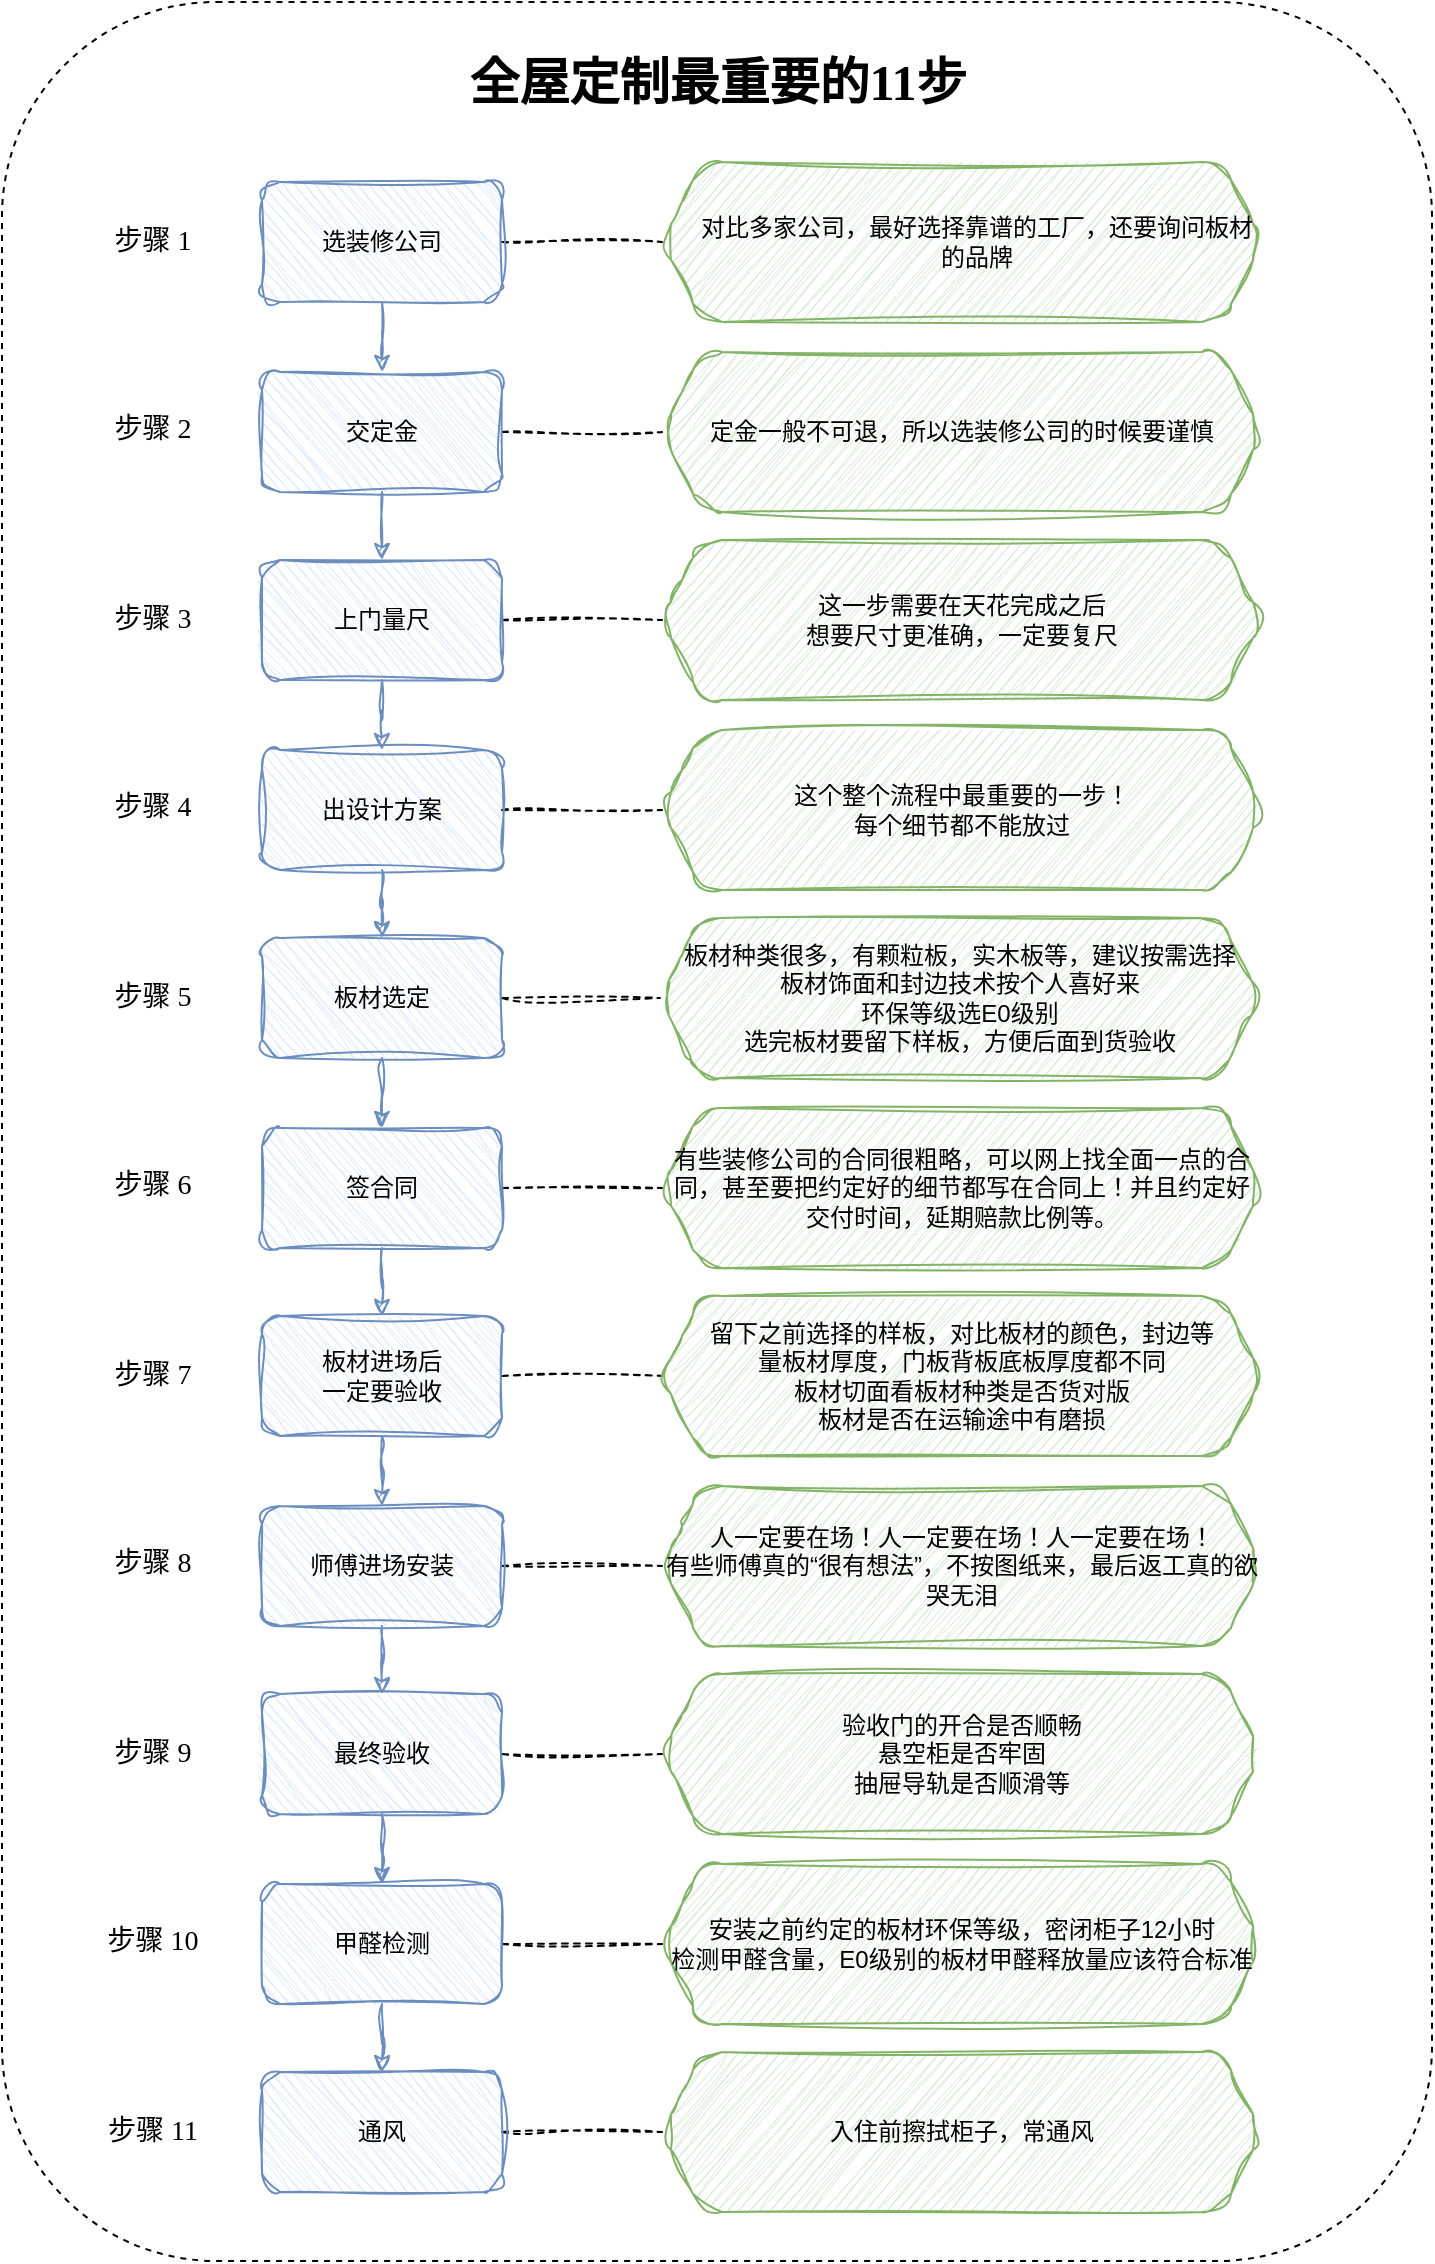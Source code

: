 <mxfile version="21.7.5" type="github">
  <diagram name="Page-1" id="AOEZhsFo3bDTTdRkhpfu">
    <mxGraphModel dx="1590" dy="2180" grid="1" gridSize="10" guides="1" tooltips="1" connect="1" arrows="1" fold="1" page="1" pageScale="1" pageWidth="850" pageHeight="1100" math="0" shadow="0">
      <root>
        <mxCell id="0" />
        <mxCell id="1" parent="0" />
        <mxCell id="BMgH8p3W_9_EgIB9k5e4-91" value="" style="rounded=1;whiteSpace=wrap;html=1;dashed=1;" vertex="1" parent="1">
          <mxGeometry x="40" y="-90" width="715" height="1129.5" as="geometry" />
        </mxCell>
        <mxCell id="BMgH8p3W_9_EgIB9k5e4-33" style="edgeStyle=orthogonalEdgeStyle;rounded=0;orthogonalLoop=1;jettySize=auto;html=1;exitX=0.5;exitY=1;exitDx=0;exitDy=0;entryX=0.5;entryY=0;entryDx=0;entryDy=0;sketch=1;curveFitting=1;jiggle=2;shadow=0;fillColor=#dae8fc;strokeColor=#6c8ebf;" edge="1" parent="1" source="BMgH8p3W_9_EgIB9k5e4-3" target="BMgH8p3W_9_EgIB9k5e4-4">
          <mxGeometry relative="1" as="geometry" />
        </mxCell>
        <mxCell id="BMgH8p3W_9_EgIB9k5e4-53" value="" style="edgeStyle=orthogonalEdgeStyle;rounded=0;orthogonalLoop=1;jettySize=auto;html=1;sketch=1;curveFitting=1;jiggle=2;endArrow=none;endFill=0;dashed=1;" edge="1" parent="1" source="BMgH8p3W_9_EgIB9k5e4-3" target="BMgH8p3W_9_EgIB9k5e4-52">
          <mxGeometry relative="1" as="geometry" />
        </mxCell>
        <mxCell id="BMgH8p3W_9_EgIB9k5e4-3" value="交定金" style="rounded=1;whiteSpace=wrap;html=1;sketch=1;curveFitting=1;jiggle=2;flipV=0;flipH=1;shadow=0;fillColor=#dae8fc;strokeColor=#6c8ebf;" vertex="1" parent="1">
          <mxGeometry x="170" y="95" width="120" height="60" as="geometry" />
        </mxCell>
        <mxCell id="BMgH8p3W_9_EgIB9k5e4-7" value="" style="edgeStyle=orthogonalEdgeStyle;rounded=0;orthogonalLoop=1;jettySize=auto;html=1;sketch=1;curveFitting=1;jiggle=2;shadow=0;fillColor=#dae8fc;strokeColor=#6c8ebf;" edge="1" parent="1" source="BMgH8p3W_9_EgIB9k5e4-4" target="BMgH8p3W_9_EgIB9k5e4-6">
          <mxGeometry relative="1" as="geometry" />
        </mxCell>
        <mxCell id="BMgH8p3W_9_EgIB9k5e4-72" value="" style="edgeStyle=orthogonalEdgeStyle;rounded=0;orthogonalLoop=1;jettySize=auto;html=1;sketch=1;curveFitting=1;jiggle=2;endArrow=none;endFill=0;dashed=1;" edge="1" parent="1" source="BMgH8p3W_9_EgIB9k5e4-4" target="BMgH8p3W_9_EgIB9k5e4-55">
          <mxGeometry relative="1" as="geometry" />
        </mxCell>
        <mxCell id="BMgH8p3W_9_EgIB9k5e4-4" value="上门量尺" style="rounded=1;whiteSpace=wrap;html=1;sketch=1;curveFitting=1;jiggle=2;flipV=0;flipH=1;shadow=0;fillColor=#dae8fc;strokeColor=#6c8ebf;" vertex="1" parent="1">
          <mxGeometry x="170" y="189" width="120" height="60" as="geometry" />
        </mxCell>
        <mxCell id="BMgH8p3W_9_EgIB9k5e4-9" value="" style="edgeStyle=orthogonalEdgeStyle;rounded=0;orthogonalLoop=1;jettySize=auto;html=1;sketch=1;curveFitting=1;jiggle=2;shadow=0;fillColor=#dae8fc;strokeColor=#6c8ebf;" edge="1" parent="1" source="BMgH8p3W_9_EgIB9k5e4-6" target="BMgH8p3W_9_EgIB9k5e4-8">
          <mxGeometry relative="1" as="geometry" />
        </mxCell>
        <mxCell id="BMgH8p3W_9_EgIB9k5e4-73" value="" style="edgeStyle=orthogonalEdgeStyle;rounded=0;orthogonalLoop=1;jettySize=auto;html=1;sketch=1;curveFitting=1;jiggle=2;endArrow=none;endFill=0;dashed=1;" edge="1" parent="1" source="BMgH8p3W_9_EgIB9k5e4-6" target="BMgH8p3W_9_EgIB9k5e4-56">
          <mxGeometry relative="1" as="geometry" />
        </mxCell>
        <mxCell id="BMgH8p3W_9_EgIB9k5e4-6" value="出设计方案" style="rounded=1;whiteSpace=wrap;html=1;sketch=1;curveFitting=1;jiggle=2;flipV=0;flipH=1;shadow=0;fillColor=#dae8fc;strokeColor=#6c8ebf;" vertex="1" parent="1">
          <mxGeometry x="170" y="284" width="120" height="60" as="geometry" />
        </mxCell>
        <mxCell id="BMgH8p3W_9_EgIB9k5e4-11" value="" style="edgeStyle=orthogonalEdgeStyle;rounded=0;orthogonalLoop=1;jettySize=auto;html=1;sketch=1;curveFitting=1;jiggle=2;shadow=0;fillColor=#dae8fc;strokeColor=#6c8ebf;" edge="1" parent="1" source="BMgH8p3W_9_EgIB9k5e4-8" target="BMgH8p3W_9_EgIB9k5e4-10">
          <mxGeometry relative="1" as="geometry" />
        </mxCell>
        <mxCell id="BMgH8p3W_9_EgIB9k5e4-74" value="" style="edgeStyle=orthogonalEdgeStyle;rounded=0;orthogonalLoop=1;jettySize=auto;html=1;sketch=1;curveFitting=1;jiggle=2;endArrow=none;endFill=0;dashed=1;" edge="1" parent="1" source="BMgH8p3W_9_EgIB9k5e4-8" target="BMgH8p3W_9_EgIB9k5e4-57">
          <mxGeometry relative="1" as="geometry" />
        </mxCell>
        <mxCell id="BMgH8p3W_9_EgIB9k5e4-8" value="板材选定" style="rounded=1;whiteSpace=wrap;html=1;sketch=1;curveFitting=1;jiggle=2;flipV=0;flipH=1;shadow=0;fillColor=#dae8fc;strokeColor=#6c8ebf;" vertex="1" parent="1">
          <mxGeometry x="170" y="378" width="120" height="60" as="geometry" />
        </mxCell>
        <mxCell id="BMgH8p3W_9_EgIB9k5e4-13" value="" style="edgeStyle=orthogonalEdgeStyle;rounded=0;orthogonalLoop=1;jettySize=auto;html=1;sketch=1;curveFitting=1;jiggle=2;shadow=0;fillColor=#dae8fc;strokeColor=#6c8ebf;" edge="1" parent="1" source="BMgH8p3W_9_EgIB9k5e4-10" target="BMgH8p3W_9_EgIB9k5e4-12">
          <mxGeometry relative="1" as="geometry" />
        </mxCell>
        <mxCell id="BMgH8p3W_9_EgIB9k5e4-75" value="" style="edgeStyle=orthogonalEdgeStyle;rounded=0;orthogonalLoop=1;jettySize=auto;html=1;sketch=1;curveFitting=1;jiggle=2;endArrow=none;endFill=0;dashed=1;" edge="1" parent="1" source="BMgH8p3W_9_EgIB9k5e4-10" target="BMgH8p3W_9_EgIB9k5e4-58">
          <mxGeometry relative="1" as="geometry" />
        </mxCell>
        <mxCell id="BMgH8p3W_9_EgIB9k5e4-10" value="签合同" style="rounded=1;whiteSpace=wrap;html=1;sketch=1;curveFitting=1;jiggle=2;flipV=0;flipH=1;shadow=0;fillColor=#dae8fc;strokeColor=#6c8ebf;" vertex="1" parent="1">
          <mxGeometry x="170" y="473" width="120" height="60" as="geometry" />
        </mxCell>
        <mxCell id="BMgH8p3W_9_EgIB9k5e4-15" value="" style="edgeStyle=orthogonalEdgeStyle;rounded=0;orthogonalLoop=1;jettySize=auto;html=1;sketch=1;curveFitting=1;jiggle=2;shadow=0;fillColor=#dae8fc;strokeColor=#6c8ebf;" edge="1" parent="1" source="BMgH8p3W_9_EgIB9k5e4-12" target="BMgH8p3W_9_EgIB9k5e4-14">
          <mxGeometry relative="1" as="geometry" />
        </mxCell>
        <mxCell id="BMgH8p3W_9_EgIB9k5e4-76" value="" style="edgeStyle=orthogonalEdgeStyle;rounded=0;orthogonalLoop=1;jettySize=auto;html=1;sketch=1;curveFitting=1;jiggle=2;endArrow=none;endFill=0;dashed=1;" edge="1" parent="1" source="BMgH8p3W_9_EgIB9k5e4-12" target="BMgH8p3W_9_EgIB9k5e4-59">
          <mxGeometry relative="1" as="geometry" />
        </mxCell>
        <mxCell id="BMgH8p3W_9_EgIB9k5e4-12" value="板材进场后&lt;br&gt;一定要验收" style="rounded=1;whiteSpace=wrap;html=1;sketch=1;curveFitting=1;jiggle=2;flipV=0;flipH=1;shadow=0;fillColor=#dae8fc;strokeColor=#6c8ebf;" vertex="1" parent="1">
          <mxGeometry x="170" y="567" width="120" height="60" as="geometry" />
        </mxCell>
        <mxCell id="BMgH8p3W_9_EgIB9k5e4-17" value="" style="edgeStyle=orthogonalEdgeStyle;rounded=0;orthogonalLoop=1;jettySize=auto;html=1;sketch=1;curveFitting=1;jiggle=2;shadow=0;fillColor=#dae8fc;strokeColor=#6c8ebf;" edge="1" parent="1" source="BMgH8p3W_9_EgIB9k5e4-14" target="BMgH8p3W_9_EgIB9k5e4-16">
          <mxGeometry relative="1" as="geometry" />
        </mxCell>
        <mxCell id="BMgH8p3W_9_EgIB9k5e4-77" value="" style="edgeStyle=orthogonalEdgeStyle;rounded=0;orthogonalLoop=1;jettySize=auto;html=1;sketch=1;curveFitting=1;jiggle=2;endArrow=none;endFill=0;dashed=1;" edge="1" parent="1" source="BMgH8p3W_9_EgIB9k5e4-14" target="BMgH8p3W_9_EgIB9k5e4-60">
          <mxGeometry relative="1" as="geometry" />
        </mxCell>
        <mxCell id="BMgH8p3W_9_EgIB9k5e4-14" value="师傅进场安装" style="rounded=1;whiteSpace=wrap;html=1;sketch=1;curveFitting=1;jiggle=2;flipV=0;flipH=1;shadow=0;fillColor=#dae8fc;strokeColor=#6c8ebf;" vertex="1" parent="1">
          <mxGeometry x="170" y="662" width="120" height="60" as="geometry" />
        </mxCell>
        <mxCell id="BMgH8p3W_9_EgIB9k5e4-19" value="" style="edgeStyle=orthogonalEdgeStyle;rounded=0;orthogonalLoop=1;jettySize=auto;html=1;sketch=1;curveFitting=1;jiggle=2;shadow=0;fillColor=#dae8fc;strokeColor=#6c8ebf;" edge="1" parent="1" source="BMgH8p3W_9_EgIB9k5e4-16" target="BMgH8p3W_9_EgIB9k5e4-18">
          <mxGeometry relative="1" as="geometry" />
        </mxCell>
        <mxCell id="BMgH8p3W_9_EgIB9k5e4-78" value="" style="edgeStyle=orthogonalEdgeStyle;rounded=0;orthogonalLoop=1;jettySize=auto;html=1;sketch=1;curveFitting=1;jiggle=2;endArrow=none;endFill=0;dashed=1;" edge="1" parent="1" source="BMgH8p3W_9_EgIB9k5e4-16" target="BMgH8p3W_9_EgIB9k5e4-61">
          <mxGeometry relative="1" as="geometry" />
        </mxCell>
        <mxCell id="BMgH8p3W_9_EgIB9k5e4-16" value="最终验收" style="rounded=1;whiteSpace=wrap;html=1;sketch=1;curveFitting=1;jiggle=2;flipV=0;flipH=1;shadow=0;fillColor=#dae8fc;strokeColor=#6c8ebf;" vertex="1" parent="1">
          <mxGeometry x="170" y="756" width="120" height="60" as="geometry" />
        </mxCell>
        <mxCell id="BMgH8p3W_9_EgIB9k5e4-21" value="" style="edgeStyle=orthogonalEdgeStyle;rounded=0;orthogonalLoop=1;jettySize=auto;html=1;sketch=1;curveFitting=1;jiggle=2;shadow=0;fillColor=#dae8fc;strokeColor=#6c8ebf;" edge="1" parent="1" source="BMgH8p3W_9_EgIB9k5e4-18" target="BMgH8p3W_9_EgIB9k5e4-20">
          <mxGeometry relative="1" as="geometry" />
        </mxCell>
        <mxCell id="BMgH8p3W_9_EgIB9k5e4-79" value="" style="edgeStyle=orthogonalEdgeStyle;rounded=0;orthogonalLoop=1;jettySize=auto;html=1;sketch=1;curveFitting=1;jiggle=2;endArrow=none;endFill=0;dashed=1;" edge="1" parent="1" source="BMgH8p3W_9_EgIB9k5e4-18" target="BMgH8p3W_9_EgIB9k5e4-62">
          <mxGeometry relative="1" as="geometry" />
        </mxCell>
        <mxCell id="BMgH8p3W_9_EgIB9k5e4-18" value="甲醛检测" style="rounded=1;whiteSpace=wrap;html=1;sketch=1;curveFitting=1;jiggle=2;flipV=0;flipH=1;shadow=0;fillColor=#dae8fc;strokeColor=#6c8ebf;" vertex="1" parent="1">
          <mxGeometry x="170" y="851" width="120" height="60" as="geometry" />
        </mxCell>
        <mxCell id="BMgH8p3W_9_EgIB9k5e4-80" value="" style="edgeStyle=orthogonalEdgeStyle;rounded=0;orthogonalLoop=1;jettySize=auto;html=1;sketch=1;curveFitting=1;jiggle=2;endArrow=none;endFill=0;dashed=1;" edge="1" parent="1" source="BMgH8p3W_9_EgIB9k5e4-20" target="BMgH8p3W_9_EgIB9k5e4-54">
          <mxGeometry relative="1" as="geometry" />
        </mxCell>
        <mxCell id="BMgH8p3W_9_EgIB9k5e4-20" value="通风" style="rounded=1;whiteSpace=wrap;html=1;sketch=1;curveFitting=1;jiggle=2;flipV=0;flipH=1;shadow=0;fillColor=#dae8fc;strokeColor=#6c8ebf;" vertex="1" parent="1">
          <mxGeometry x="170" y="945" width="120" height="60" as="geometry" />
        </mxCell>
        <mxCell id="BMgH8p3W_9_EgIB9k5e4-32" value="步骤 1" style="text;html=1;align=center;verticalAlign=middle;resizable=0;points=[];autosize=1;strokeColor=none;fillColor=none;fontFamily=Comic Sans MS;fontSize=14;flipV=0;flipH=0;" vertex="1" parent="1">
          <mxGeometry x="85" y="15" width="60" height="30" as="geometry" />
        </mxCell>
        <mxCell id="BMgH8p3W_9_EgIB9k5e4-42" value="步骤 10" style="text;html=1;align=center;verticalAlign=middle;resizable=0;points=[];autosize=1;strokeColor=none;fillColor=none;fontFamily=Comic Sans MS;fontSize=14;flipV=0;flipH=0;" vertex="1" parent="1">
          <mxGeometry x="80" y="865" width="70" height="30" as="geometry" />
        </mxCell>
        <mxCell id="BMgH8p3W_9_EgIB9k5e4-44" value="步骤 2" style="text;html=1;align=center;verticalAlign=middle;resizable=0;points=[];autosize=1;strokeColor=none;fillColor=none;fontFamily=Comic Sans MS;fontSize=14;flipV=0;flipH=0;" vertex="1" parent="1">
          <mxGeometry x="85" y="109" width="60" height="30" as="geometry" />
        </mxCell>
        <mxCell id="BMgH8p3W_9_EgIB9k5e4-45" value="步骤 3" style="text;html=1;align=center;verticalAlign=middle;resizable=0;points=[];autosize=1;strokeColor=none;fillColor=none;fontFamily=Comic Sans MS;fontSize=14;flipV=0;flipH=0;" vertex="1" parent="1">
          <mxGeometry x="85" y="204" width="60" height="30" as="geometry" />
        </mxCell>
        <mxCell id="BMgH8p3W_9_EgIB9k5e4-46" value="步骤 4" style="text;html=1;align=center;verticalAlign=middle;resizable=0;points=[];autosize=1;strokeColor=none;fillColor=none;fontFamily=Comic Sans MS;fontSize=14;flipV=0;flipH=0;" vertex="1" parent="1">
          <mxGeometry x="85" y="298" width="60" height="30" as="geometry" />
        </mxCell>
        <mxCell id="BMgH8p3W_9_EgIB9k5e4-47" value="步骤 5" style="text;html=1;align=center;verticalAlign=middle;resizable=0;points=[];autosize=1;strokeColor=none;fillColor=none;fontFamily=Comic Sans MS;fontSize=14;flipV=0;flipH=0;" vertex="1" parent="1">
          <mxGeometry x="85" y="393" width="60" height="30" as="geometry" />
        </mxCell>
        <mxCell id="BMgH8p3W_9_EgIB9k5e4-48" value="步骤 6" style="text;html=1;align=center;verticalAlign=middle;resizable=0;points=[];autosize=1;strokeColor=none;fillColor=none;fontFamily=Comic Sans MS;fontSize=14;flipV=0;flipH=0;" vertex="1" parent="1">
          <mxGeometry x="85" y="487" width="60" height="30" as="geometry" />
        </mxCell>
        <mxCell id="BMgH8p3W_9_EgIB9k5e4-49" value="步骤 7" style="text;html=1;align=center;verticalAlign=middle;resizable=0;points=[];autosize=1;strokeColor=none;fillColor=none;fontFamily=Comic Sans MS;fontSize=14;flipV=0;flipH=0;" vertex="1" parent="1">
          <mxGeometry x="85" y="582" width="60" height="30" as="geometry" />
        </mxCell>
        <mxCell id="BMgH8p3W_9_EgIB9k5e4-50" value="步骤 8" style="text;html=1;align=center;verticalAlign=middle;resizable=0;points=[];autosize=1;strokeColor=none;fillColor=none;fontFamily=Comic Sans MS;fontSize=14;flipV=0;flipH=0;" vertex="1" parent="1">
          <mxGeometry x="85" y="676" width="60" height="30" as="geometry" />
        </mxCell>
        <mxCell id="BMgH8p3W_9_EgIB9k5e4-51" value="步骤 9" style="text;html=1;align=center;verticalAlign=middle;resizable=0;points=[];autosize=1;strokeColor=none;fillColor=none;fontFamily=Comic Sans MS;fontSize=14;flipV=0;flipH=0;" vertex="1" parent="1">
          <mxGeometry x="85" y="771" width="60" height="30" as="geometry" />
        </mxCell>
        <mxCell id="BMgH8p3W_9_EgIB9k5e4-52" value="定金一般不可退，所以选装修公司的时候要谨慎" style="shape=hexagon;perimeter=hexagonPerimeter2;whiteSpace=wrap;html=1;fixedSize=1;rounded=1;sketch=1;curveFitting=1;jiggle=2;shadow=0;fillColor=#d5e8d4;strokeColor=#82b366;" vertex="1" parent="1">
          <mxGeometry x="370" y="85" width="300" height="80" as="geometry" />
        </mxCell>
        <mxCell id="BMgH8p3W_9_EgIB9k5e4-54" value="入住前擦拭柜子，常通风" style="shape=hexagon;perimeter=hexagonPerimeter2;whiteSpace=wrap;html=1;fixedSize=1;rounded=1;sketch=1;curveFitting=1;jiggle=2;shadow=0;fillColor=#d5e8d4;strokeColor=#82b366;" vertex="1" parent="1">
          <mxGeometry x="370" y="935" width="300" height="80" as="geometry" />
        </mxCell>
        <mxCell id="BMgH8p3W_9_EgIB9k5e4-55" value="这一步需要在天花完成之后&lt;br&gt;想要尺寸更准确，一定要复尺" style="shape=hexagon;perimeter=hexagonPerimeter2;whiteSpace=wrap;html=1;fixedSize=1;rounded=1;sketch=1;curveFitting=1;jiggle=2;shadow=0;fillColor=#d5e8d4;strokeColor=#82b366;" vertex="1" parent="1">
          <mxGeometry x="370" y="179" width="300" height="80" as="geometry" />
        </mxCell>
        <mxCell id="BMgH8p3W_9_EgIB9k5e4-56" value="这个整个流程中最重要的一步！&lt;br&gt;每个细节都不能放过" style="shape=hexagon;perimeter=hexagonPerimeter2;whiteSpace=wrap;html=1;fixedSize=1;rounded=1;sketch=1;curveFitting=1;jiggle=2;shadow=0;fillColor=#d5e8d4;strokeColor=#82b366;" vertex="1" parent="1">
          <mxGeometry x="370" y="274" width="300" height="80" as="geometry" />
        </mxCell>
        <mxCell id="BMgH8p3W_9_EgIB9k5e4-57" value="板材种类很多，有颗粒板，实木板等，建议按需选择&lt;br&gt;板材饰面和封边技术按个人喜好来&lt;br&gt;环保等级选E0级别&lt;br&gt;选完板材要留下样板，方便后面到货验收" style="shape=hexagon;perimeter=hexagonPerimeter2;whiteSpace=wrap;html=1;fixedSize=1;rounded=1;sketch=1;curveFitting=1;jiggle=2;shadow=0;fillColor=#d5e8d4;strokeColor=#82b366;" vertex="1" parent="1">
          <mxGeometry x="369" y="368" width="300" height="80" as="geometry" />
        </mxCell>
        <mxCell id="BMgH8p3W_9_EgIB9k5e4-58" value="有些装修公司的合同很粗略，可以网上找全面一点的合同，甚至要把约定好的细节都写在合同上！并且约定好交付时间，延期赔款比例等。" style="shape=hexagon;perimeter=hexagonPerimeter2;whiteSpace=wrap;html=1;fixedSize=1;rounded=1;sketch=1;curveFitting=1;jiggle=2;shadow=0;fillColor=#d5e8d4;strokeColor=#82b366;" vertex="1" parent="1">
          <mxGeometry x="370" y="463" width="300" height="80" as="geometry" />
        </mxCell>
        <mxCell id="BMgH8p3W_9_EgIB9k5e4-59" value="留下之前选择的样板，对比板材的颜色，封边等&lt;br&gt;量板材厚度，门板背板底板厚度都不同&lt;br&gt;板材切面看板材种类是否货对版&lt;br&gt;板材是否在运输途中有磨损" style="shape=hexagon;perimeter=hexagonPerimeter2;whiteSpace=wrap;html=1;fixedSize=1;rounded=1;sketch=1;curveFitting=1;jiggle=2;shadow=0;fillColor=#d5e8d4;strokeColor=#82b366;" vertex="1" parent="1">
          <mxGeometry x="370" y="557" width="300" height="80" as="geometry" />
        </mxCell>
        <mxCell id="BMgH8p3W_9_EgIB9k5e4-60" value="人一定要在场！人一定要在场！人一定要在场！&lt;br&gt;有些师傅真的“很有想法”，不按图纸来，最后返工真的欲哭无泪" style="shape=hexagon;perimeter=hexagonPerimeter2;whiteSpace=wrap;html=1;fixedSize=1;rounded=1;sketch=1;curveFitting=1;jiggle=2;shadow=0;fillColor=#d5e8d4;strokeColor=#82b366;" vertex="1" parent="1">
          <mxGeometry x="370" y="652" width="300" height="80" as="geometry" />
        </mxCell>
        <mxCell id="BMgH8p3W_9_EgIB9k5e4-61" value="验收门的开合是否顺畅&lt;br&gt;悬空柜是否牢固&lt;br&gt;抽屉导轨是否顺滑等" style="shape=hexagon;perimeter=hexagonPerimeter2;whiteSpace=wrap;html=1;fixedSize=1;rounded=1;sketch=1;curveFitting=1;jiggle=2;shadow=0;fillColor=#d5e8d4;strokeColor=#82b366;" vertex="1" parent="1">
          <mxGeometry x="370" y="746" width="300" height="80" as="geometry" />
        </mxCell>
        <mxCell id="BMgH8p3W_9_EgIB9k5e4-62" value="安装之前约定的板材环保等级，密闭柜子12小时&lt;br&gt;检测甲醛含量，E0级别的板材甲醛释放量应该符合标准" style="shape=hexagon;perimeter=hexagonPerimeter2;whiteSpace=wrap;html=1;fixedSize=1;rounded=1;sketch=1;curveFitting=1;jiggle=2;shadow=0;fillColor=#d5e8d4;strokeColor=#82b366;" vertex="1" parent="1">
          <mxGeometry x="370" y="841" width="300" height="80" as="geometry" />
        </mxCell>
        <mxCell id="BMgH8p3W_9_EgIB9k5e4-84" value="" style="edgeStyle=orthogonalEdgeStyle;rounded=0;orthogonalLoop=1;jettySize=auto;html=1;sketch=1;curveFitting=1;jiggle=2;endArrow=none;endFill=0;dashed=1;" edge="1" parent="1" source="BMgH8p3W_9_EgIB9k5e4-82" target="BMgH8p3W_9_EgIB9k5e4-83">
          <mxGeometry relative="1" as="geometry" />
        </mxCell>
        <mxCell id="BMgH8p3W_9_EgIB9k5e4-86" value="" style="edgeStyle=orthogonalEdgeStyle;rounded=0;orthogonalLoop=1;jettySize=auto;html=1;sketch=1;curveFitting=1;jiggle=2;fillColor=#dae8fc;strokeColor=#6c8ebf;" edge="1" parent="1" source="BMgH8p3W_9_EgIB9k5e4-82" target="BMgH8p3W_9_EgIB9k5e4-3">
          <mxGeometry relative="1" as="geometry" />
        </mxCell>
        <mxCell id="BMgH8p3W_9_EgIB9k5e4-82" value="选装修公司" style="rounded=1;whiteSpace=wrap;html=1;sketch=1;curveFitting=1;jiggle=2;flipV=0;flipH=1;shadow=0;fillColor=#dae8fc;strokeColor=#6c8ebf;" vertex="1" parent="1">
          <mxGeometry x="170" width="120" height="60" as="geometry" />
        </mxCell>
        <mxCell id="BMgH8p3W_9_EgIB9k5e4-83" value="&lt;p style=&quot;line-height: 120%;&quot;&gt;对比多家公司，最好选择靠谱的工厂，还要询问板材的品牌&lt;/p&gt;" style="shape=hexagon;perimeter=hexagonPerimeter2;whiteSpace=wrap;html=1;fixedSize=1;rounded=1;shadow=0;sketch=1;curveFitting=1;jiggle=2;align=center;spacingTop=0;spacing=2;spacingLeft=15;fillColor=#d5e8d4;strokeColor=#82b366;" vertex="1" parent="1">
          <mxGeometry x="370" y="-10" width="300" height="80" as="geometry" />
        </mxCell>
        <mxCell id="BMgH8p3W_9_EgIB9k5e4-89" value="步骤 11" style="text;html=1;align=center;verticalAlign=middle;resizable=0;points=[];autosize=1;strokeColor=none;fillColor=none;fontFamily=Comic Sans MS;fontSize=14;flipV=0;flipH=0;" vertex="1" parent="1">
          <mxGeometry x="80" y="960" width="70" height="30" as="geometry" />
        </mxCell>
        <mxCell id="BMgH8p3W_9_EgIB9k5e4-92" value="全屋定制最重要的11步" style="text;html=1;strokeColor=none;fillColor=none;align=center;verticalAlign=middle;whiteSpace=wrap;rounded=0;fontFamily=Comic Sans MS;fontSize=25;fontStyle=1" vertex="1" parent="1">
          <mxGeometry x="237.5" y="-60" width="320" height="20" as="geometry" />
        </mxCell>
      </root>
    </mxGraphModel>
  </diagram>
</mxfile>
